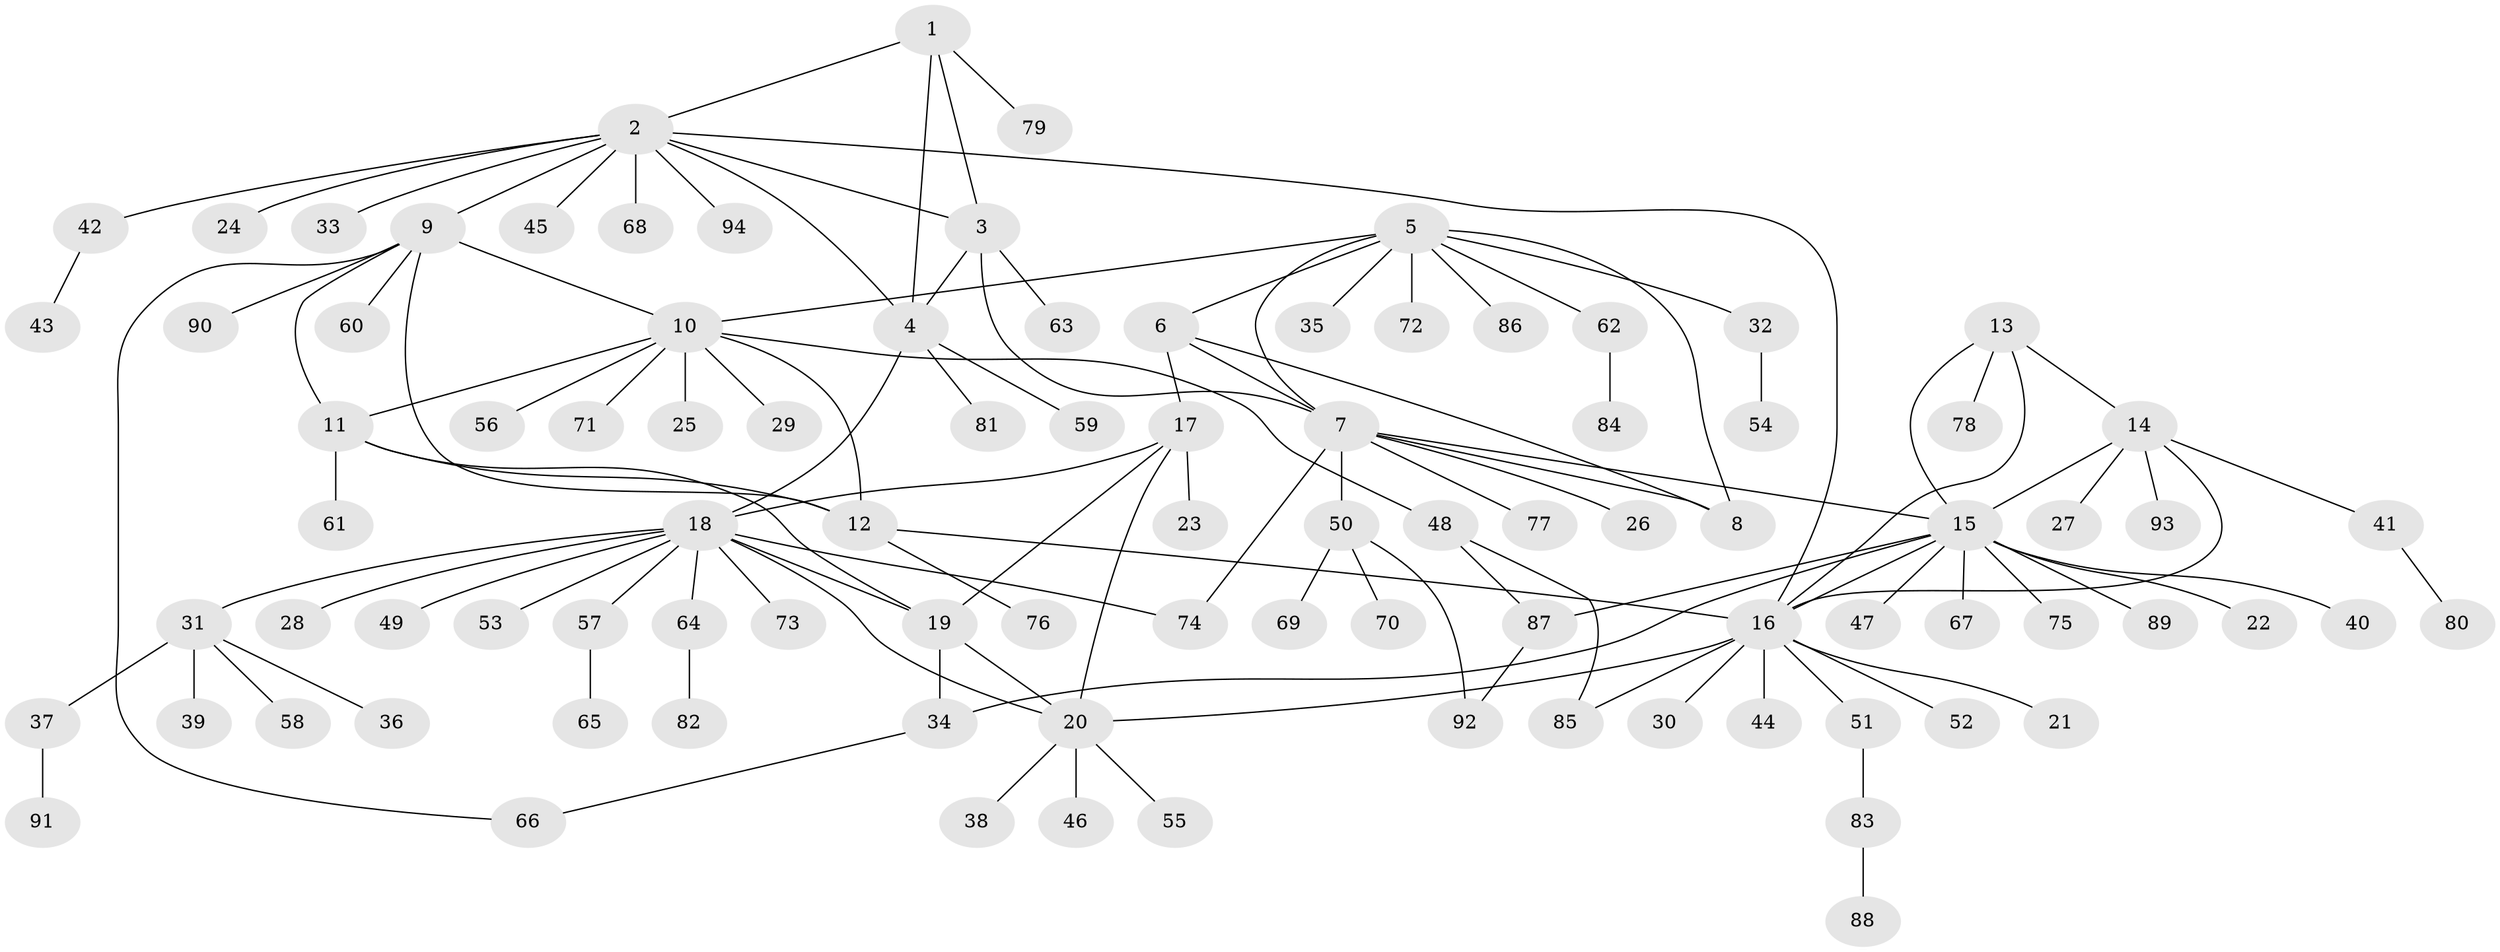 // coarse degree distribution, {3: 0.1276595744680851, 10: 0.02127659574468085, 4: 0.1276595744680851, 5: 0.06382978723404255, 6: 0.0851063829787234, 7: 0.02127659574468085, 8: 0.0425531914893617, 2: 0.0851063829787234, 1: 0.425531914893617}
// Generated by graph-tools (version 1.1) at 2025/52/03/04/25 22:52:25]
// undirected, 94 vertices, 120 edges
graph export_dot {
  node [color=gray90,style=filled];
  1;
  2;
  3;
  4;
  5;
  6;
  7;
  8;
  9;
  10;
  11;
  12;
  13;
  14;
  15;
  16;
  17;
  18;
  19;
  20;
  21;
  22;
  23;
  24;
  25;
  26;
  27;
  28;
  29;
  30;
  31;
  32;
  33;
  34;
  35;
  36;
  37;
  38;
  39;
  40;
  41;
  42;
  43;
  44;
  45;
  46;
  47;
  48;
  49;
  50;
  51;
  52;
  53;
  54;
  55;
  56;
  57;
  58;
  59;
  60;
  61;
  62;
  63;
  64;
  65;
  66;
  67;
  68;
  69;
  70;
  71;
  72;
  73;
  74;
  75;
  76;
  77;
  78;
  79;
  80;
  81;
  82;
  83;
  84;
  85;
  86;
  87;
  88;
  89;
  90;
  91;
  92;
  93;
  94;
  1 -- 2;
  1 -- 3;
  1 -- 4;
  1 -- 79;
  2 -- 3;
  2 -- 4;
  2 -- 9;
  2 -- 16;
  2 -- 24;
  2 -- 33;
  2 -- 42;
  2 -- 45;
  2 -- 68;
  2 -- 94;
  3 -- 4;
  3 -- 7;
  3 -- 63;
  4 -- 18;
  4 -- 59;
  4 -- 81;
  5 -- 6;
  5 -- 7;
  5 -- 8;
  5 -- 10;
  5 -- 32;
  5 -- 35;
  5 -- 62;
  5 -- 72;
  5 -- 86;
  6 -- 7;
  6 -- 8;
  6 -- 17;
  7 -- 8;
  7 -- 15;
  7 -- 26;
  7 -- 50;
  7 -- 74;
  7 -- 77;
  9 -- 10;
  9 -- 11;
  9 -- 12;
  9 -- 60;
  9 -- 66;
  9 -- 90;
  10 -- 11;
  10 -- 12;
  10 -- 25;
  10 -- 29;
  10 -- 48;
  10 -- 56;
  10 -- 71;
  11 -- 12;
  11 -- 19;
  11 -- 61;
  12 -- 16;
  12 -- 76;
  13 -- 14;
  13 -- 15;
  13 -- 16;
  13 -- 78;
  14 -- 15;
  14 -- 16;
  14 -- 27;
  14 -- 41;
  14 -- 93;
  15 -- 16;
  15 -- 22;
  15 -- 34;
  15 -- 40;
  15 -- 47;
  15 -- 67;
  15 -- 75;
  15 -- 87;
  15 -- 89;
  16 -- 20;
  16 -- 21;
  16 -- 30;
  16 -- 44;
  16 -- 51;
  16 -- 52;
  16 -- 85;
  17 -- 18;
  17 -- 19;
  17 -- 20;
  17 -- 23;
  18 -- 19;
  18 -- 20;
  18 -- 28;
  18 -- 31;
  18 -- 49;
  18 -- 53;
  18 -- 57;
  18 -- 64;
  18 -- 73;
  18 -- 74;
  19 -- 20;
  19 -- 34;
  20 -- 38;
  20 -- 46;
  20 -- 55;
  31 -- 36;
  31 -- 37;
  31 -- 39;
  31 -- 58;
  32 -- 54;
  34 -- 66;
  37 -- 91;
  41 -- 80;
  42 -- 43;
  48 -- 85;
  48 -- 87;
  50 -- 69;
  50 -- 70;
  50 -- 92;
  51 -- 83;
  57 -- 65;
  62 -- 84;
  64 -- 82;
  83 -- 88;
  87 -- 92;
}
